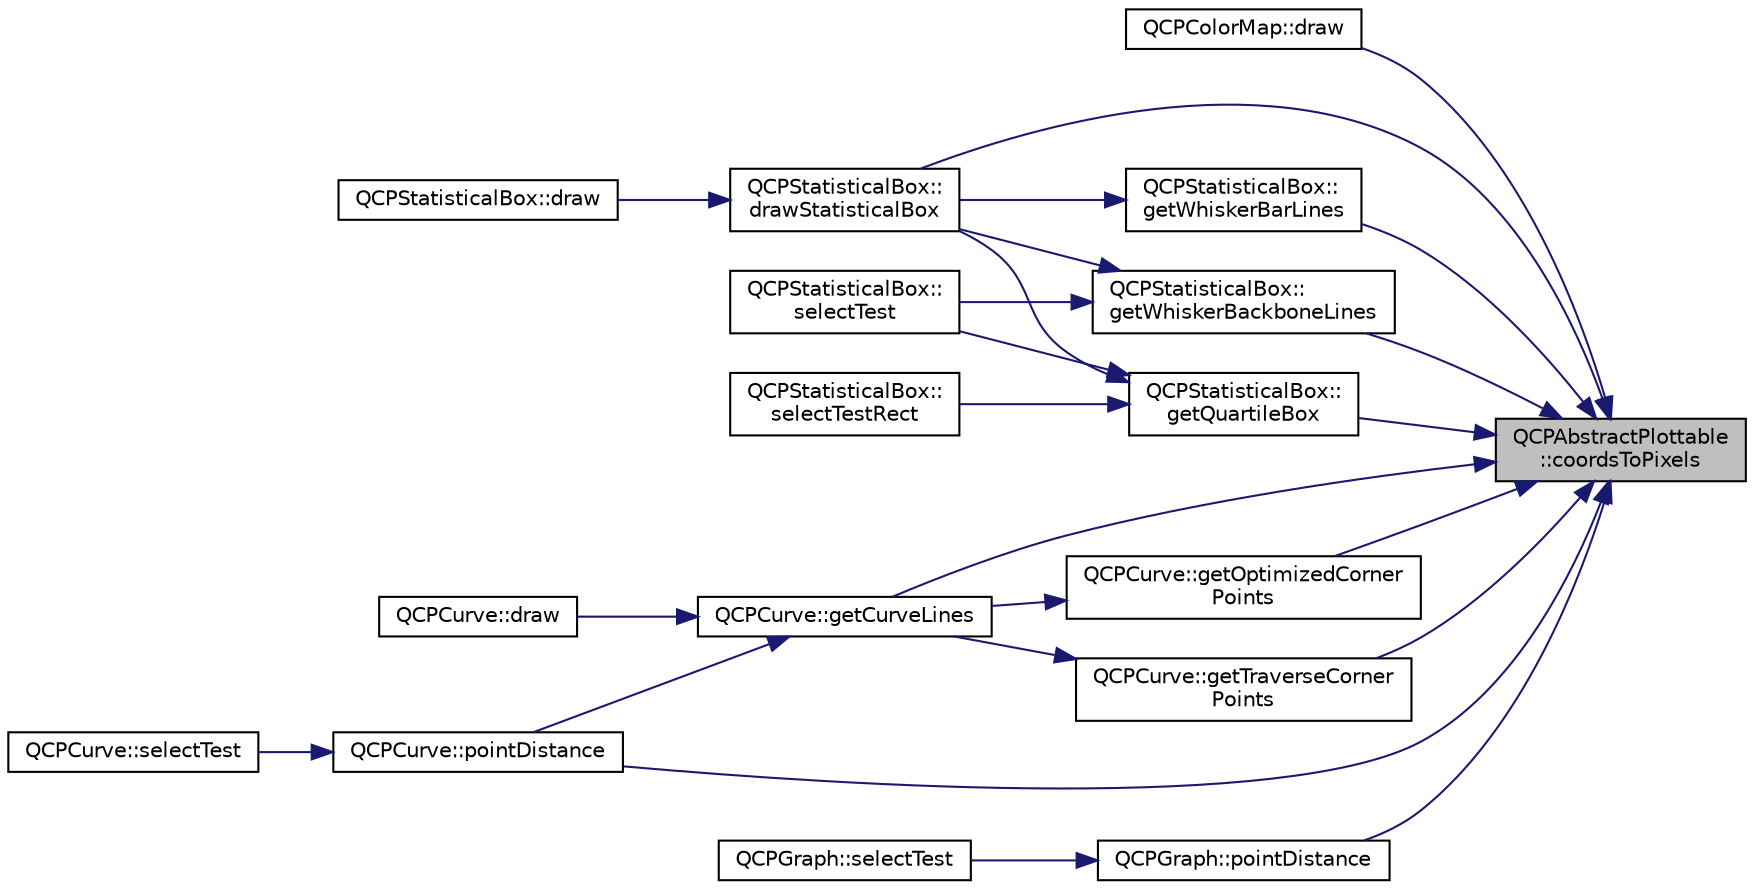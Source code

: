 digraph "QCPAbstractPlottable::coordsToPixels"
{
 // LATEX_PDF_SIZE
  edge [fontname="Helvetica",fontsize="10",labelfontname="Helvetica",labelfontsize="10"];
  node [fontname="Helvetica",fontsize="10",shape=record];
  rankdir="RL";
  Node1 [label="QCPAbstractPlottable\l::coordsToPixels",height=0.2,width=0.4,color="black", fillcolor="grey75", style="filled", fontcolor="black",tooltip=" "];
  Node1 -> Node2 [dir="back",color="midnightblue",fontsize="10",style="solid",fontname="Helvetica"];
  Node2 [label="QCPColorMap::draw",height=0.2,width=0.4,color="black", fillcolor="white", style="filled",URL="$classQCPColorMap.html#a6b628014d2939368935efd0a788648c8",tooltip=" "];
  Node1 -> Node3 [dir="back",color="midnightblue",fontsize="10",style="solid",fontname="Helvetica"];
  Node3 [label="QCPStatisticalBox::\ldrawStatisticalBox",height=0.2,width=0.4,color="black", fillcolor="white", style="filled",URL="$classQCPStatisticalBox.html#a02dc6b561be8203d460d7263da74b8a9",tooltip=" "];
  Node3 -> Node4 [dir="back",color="midnightblue",fontsize="10",style="solid",fontname="Helvetica"];
  Node4 [label="QCPStatisticalBox::draw",height=0.2,width=0.4,color="black", fillcolor="white", style="filled",URL="$classQCPStatisticalBox.html#afcff35fa79728cfe10e80e0702014fea",tooltip=" "];
  Node1 -> Node5 [dir="back",color="midnightblue",fontsize="10",style="solid",fontname="Helvetica"];
  Node5 [label="QCPCurve::getCurveLines",height=0.2,width=0.4,color="black", fillcolor="white", style="filled",URL="$classQCPCurve.html#aefca1e5127fae2d7ff65b9e921637c58",tooltip=" "];
  Node5 -> Node6 [dir="back",color="midnightblue",fontsize="10",style="solid",fontname="Helvetica"];
  Node6 [label="QCPCurve::draw",height=0.2,width=0.4,color="black", fillcolor="white", style="filled",URL="$classQCPCurve.html#ac199d41d23865cd68bd7b598308a4433",tooltip=" "];
  Node5 -> Node7 [dir="back",color="midnightblue",fontsize="10",style="solid",fontname="Helvetica"];
  Node7 [label="QCPCurve::pointDistance",height=0.2,width=0.4,color="black", fillcolor="white", style="filled",URL="$classQCPCurve.html#aa2c9c9c0e57f11f18a5cb7e47927157c",tooltip=" "];
  Node7 -> Node8 [dir="back",color="midnightblue",fontsize="10",style="solid",fontname="Helvetica"];
  Node8 [label="QCPCurve::selectTest",height=0.2,width=0.4,color="black", fillcolor="white", style="filled",URL="$classQCPCurve.html#a6717367381d420607fae5c98b4eba022",tooltip=" "];
  Node1 -> Node9 [dir="back",color="midnightblue",fontsize="10",style="solid",fontname="Helvetica"];
  Node9 [label="QCPCurve::getOptimizedCorner\lPoints",height=0.2,width=0.4,color="black", fillcolor="white", style="filled",URL="$classQCPCurve.html#a66bff7933dac149c4577ad63a27da924",tooltip=" "];
  Node9 -> Node5 [dir="back",color="midnightblue",fontsize="10",style="solid",fontname="Helvetica"];
  Node1 -> Node10 [dir="back",color="midnightblue",fontsize="10",style="solid",fontname="Helvetica"];
  Node10 [label="QCPStatisticalBox::\lgetQuartileBox",height=0.2,width=0.4,color="black", fillcolor="white", style="filled",URL="$classQCPStatisticalBox.html#aa44482bf991ceca74602294dd9977243",tooltip=" "];
  Node10 -> Node3 [dir="back",color="midnightblue",fontsize="10",style="solid",fontname="Helvetica"];
  Node10 -> Node11 [dir="back",color="midnightblue",fontsize="10",style="solid",fontname="Helvetica"];
  Node11 [label="QCPStatisticalBox::\lselectTest",height=0.2,width=0.4,color="black", fillcolor="white", style="filled",URL="$classQCPStatisticalBox.html#abefd8d3e0adf21c198cfc9615ddc8df1",tooltip=" "];
  Node10 -> Node12 [dir="back",color="midnightblue",fontsize="10",style="solid",fontname="Helvetica"];
  Node12 [label="QCPStatisticalBox::\lselectTestRect",height=0.2,width=0.4,color="black", fillcolor="white", style="filled",URL="$classQCPStatisticalBox.html#a42febad6ad5e924a151434cc434b4ffc",tooltip=" "];
  Node1 -> Node13 [dir="back",color="midnightblue",fontsize="10",style="solid",fontname="Helvetica"];
  Node13 [label="QCPCurve::getTraverseCorner\lPoints",height=0.2,width=0.4,color="black", fillcolor="white", style="filled",URL="$classQCPCurve.html#a55e24387fd97a2cad0def8a40809e9ec",tooltip=" "];
  Node13 -> Node5 [dir="back",color="midnightblue",fontsize="10",style="solid",fontname="Helvetica"];
  Node1 -> Node14 [dir="back",color="midnightblue",fontsize="10",style="solid",fontname="Helvetica"];
  Node14 [label="QCPStatisticalBox::\lgetWhiskerBackboneLines",height=0.2,width=0.4,color="black", fillcolor="white", style="filled",URL="$classQCPStatisticalBox.html#a233c28f8c2464ed104a4d580eedd4c64",tooltip=" "];
  Node14 -> Node3 [dir="back",color="midnightblue",fontsize="10",style="solid",fontname="Helvetica"];
  Node14 -> Node11 [dir="back",color="midnightblue",fontsize="10",style="solid",fontname="Helvetica"];
  Node1 -> Node15 [dir="back",color="midnightblue",fontsize="10",style="solid",fontname="Helvetica"];
  Node15 [label="QCPStatisticalBox::\lgetWhiskerBarLines",height=0.2,width=0.4,color="black", fillcolor="white", style="filled",URL="$classQCPStatisticalBox.html#af478f6e8a5e9ca2f1bbac10a6b73319a",tooltip=" "];
  Node15 -> Node3 [dir="back",color="midnightblue",fontsize="10",style="solid",fontname="Helvetica"];
  Node1 -> Node16 [dir="back",color="midnightblue",fontsize="10",style="solid",fontname="Helvetica"];
  Node16 [label="QCPGraph::pointDistance",height=0.2,width=0.4,color="black", fillcolor="white", style="filled",URL="$classQCPGraph.html#a89acf99c0b52b8eecb2438adf7ec0170",tooltip=" "];
  Node16 -> Node17 [dir="back",color="midnightblue",fontsize="10",style="solid",fontname="Helvetica"];
  Node17 [label="QCPGraph::selectTest",height=0.2,width=0.4,color="black", fillcolor="white", style="filled",URL="$classQCPGraph.html#af524307eacb919827b88233ef7449ce3",tooltip=" "];
  Node1 -> Node7 [dir="back",color="midnightblue",fontsize="10",style="solid",fontname="Helvetica"];
}
